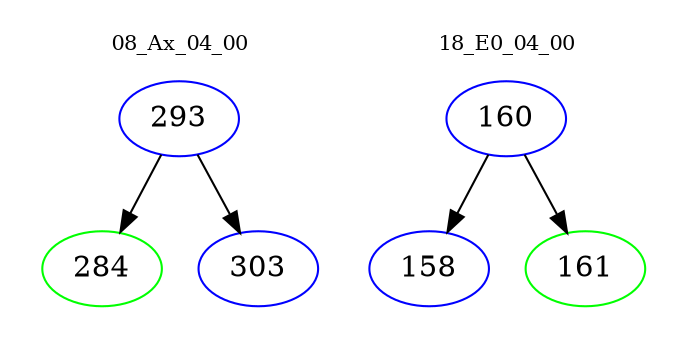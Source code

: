 digraph{
subgraph cluster_0 {
color = white
label = "08_Ax_04_00";
fontsize=10;
T0_293 [label="293", color="blue"]
T0_293 -> T0_284 [color="black"]
T0_284 [label="284", color="green"]
T0_293 -> T0_303 [color="black"]
T0_303 [label="303", color="blue"]
}
subgraph cluster_1 {
color = white
label = "18_E0_04_00";
fontsize=10;
T1_160 [label="160", color="blue"]
T1_160 -> T1_158 [color="black"]
T1_158 [label="158", color="blue"]
T1_160 -> T1_161 [color="black"]
T1_161 [label="161", color="green"]
}
}
